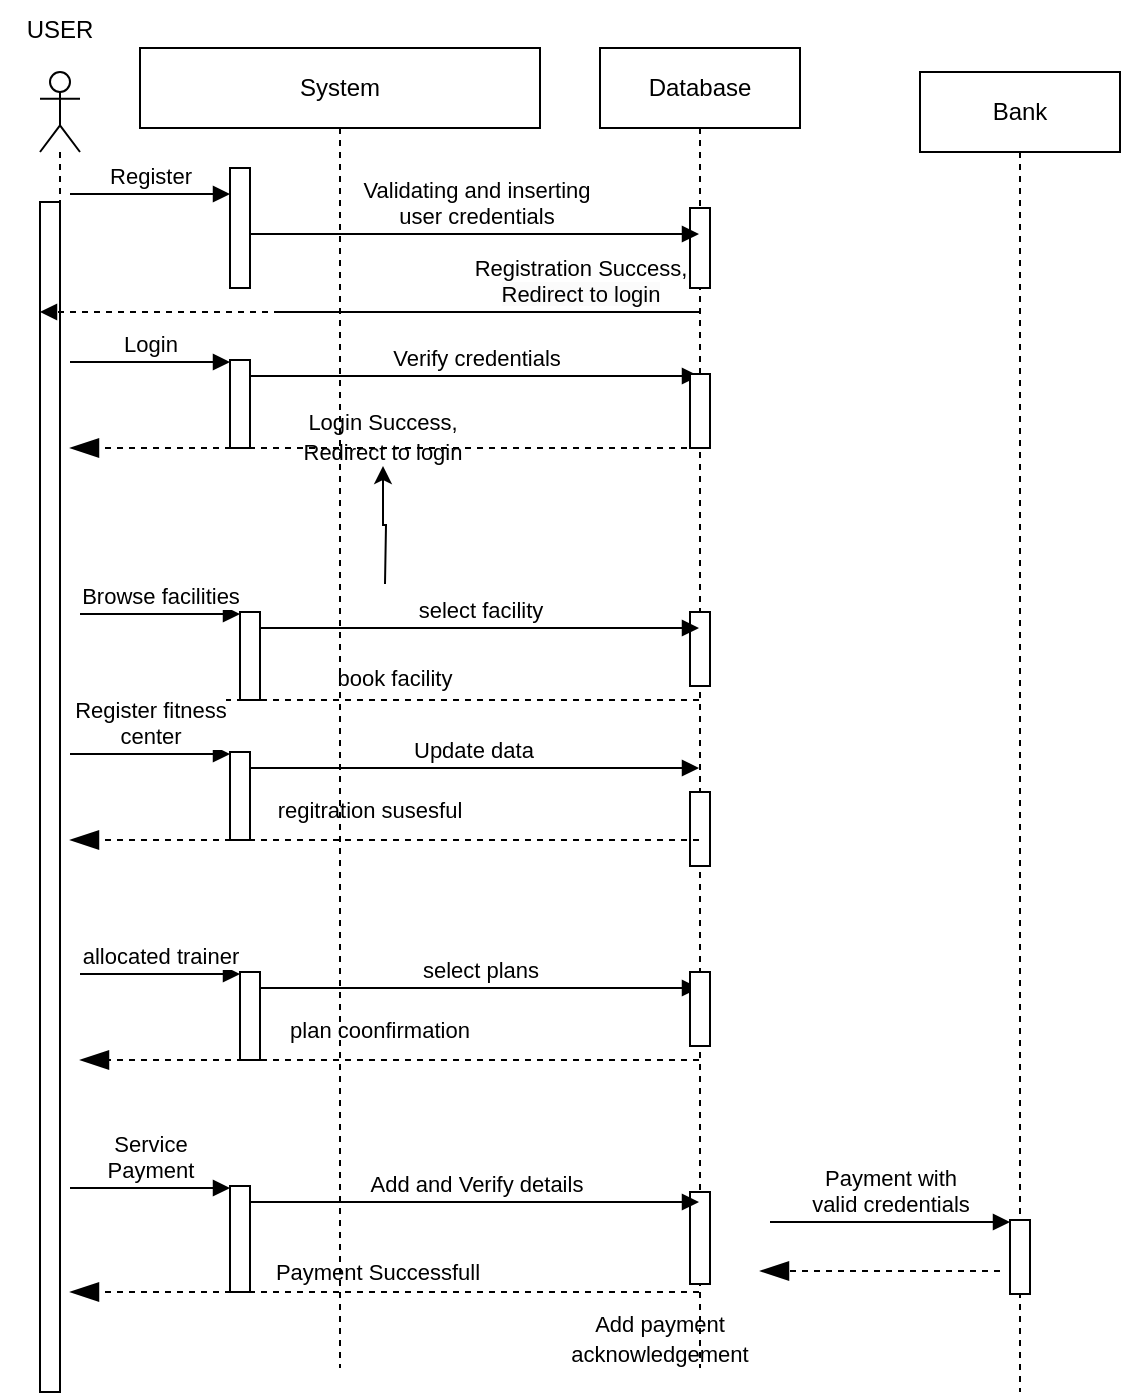 <mxfile version="21.6.5" type="device">
  <diagram name="Page-1" id="zMyaGib4h1bQaDOzh0KE">
    <mxGraphModel dx="1446" dy="710" grid="1" gridSize="10" guides="1" tooltips="1" connect="1" arrows="1" fold="1" page="1" pageScale="1" pageWidth="4681" pageHeight="3300" math="0" shadow="0">
      <root>
        <mxCell id="0" />
        <mxCell id="1" parent="0" />
        <mxCell id="c6Jfyy14F-gJlhO8VcOm-6" value="System" style="shape=umlLifeline;perimeter=lifelinePerimeter;whiteSpace=wrap;html=1;container=1;dropTarget=0;collapsible=0;recursiveResize=0;outlineConnect=0;portConstraint=eastwest;newEdgeStyle={&quot;edgeStyle&quot;:&quot;elbowEdgeStyle&quot;,&quot;elbow&quot;:&quot;vertical&quot;,&quot;curved&quot;:0,&quot;rounded&quot;:0};" parent="1" vertex="1">
          <mxGeometry x="200" y="88" width="200" height="660" as="geometry" />
        </mxCell>
        <mxCell id="c6Jfyy14F-gJlhO8VcOm-14" value="" style="html=1;points=[];perimeter=orthogonalPerimeter;outlineConnect=0;targetShapes=umlLifeline;portConstraint=eastwest;newEdgeStyle={&quot;edgeStyle&quot;:&quot;elbowEdgeStyle&quot;,&quot;elbow&quot;:&quot;vertical&quot;,&quot;curved&quot;:0,&quot;rounded&quot;:0};" parent="c6Jfyy14F-gJlhO8VcOm-6" vertex="1">
          <mxGeometry x="45" y="60" width="10" height="60" as="geometry" />
        </mxCell>
        <mxCell id="c6Jfyy14F-gJlhO8VcOm-31" value="" style="html=1;points=[];perimeter=orthogonalPerimeter;outlineConnect=0;targetShapes=umlLifeline;portConstraint=eastwest;newEdgeStyle={&quot;edgeStyle&quot;:&quot;elbowEdgeStyle&quot;,&quot;elbow&quot;:&quot;vertical&quot;,&quot;curved&quot;:0,&quot;rounded&quot;:0};" parent="c6Jfyy14F-gJlhO8VcOm-6" vertex="1">
          <mxGeometry x="45" y="156" width="10" height="44" as="geometry" />
        </mxCell>
        <mxCell id="c6Jfyy14F-gJlhO8VcOm-33" value="Login" style="html=1;verticalAlign=bottom;endArrow=block;edgeStyle=elbowEdgeStyle;elbow=vertical;curved=0;rounded=0;" parent="c6Jfyy14F-gJlhO8VcOm-6" edge="1">
          <mxGeometry width="80" relative="1" as="geometry">
            <mxPoint x="-35" y="157" as="sourcePoint" />
            <mxPoint x="45" y="157.2" as="targetPoint" />
          </mxGeometry>
        </mxCell>
        <mxCell id="c6Jfyy14F-gJlhO8VcOm-34" value="Verify&amp;nbsp;credentials" style="html=1;verticalAlign=bottom;endArrow=block;edgeStyle=elbowEdgeStyle;elbow=vertical;curved=0;rounded=0;" parent="c6Jfyy14F-gJlhO8VcOm-6" target="c6Jfyy14F-gJlhO8VcOm-7" edge="1">
          <mxGeometry width="80" relative="1" as="geometry">
            <mxPoint x="55" y="164" as="sourcePoint" />
            <mxPoint x="185" y="164" as="targetPoint" />
            <Array as="points">
              <mxPoint x="165" y="164" />
            </Array>
          </mxGeometry>
        </mxCell>
        <mxCell id="c6Jfyy14F-gJlhO8VcOm-35" value="" style="endArrow=blockThin;dashed=1;endFill=1;endSize=12;html=1;rounded=0;" parent="c6Jfyy14F-gJlhO8VcOm-6" source="c6Jfyy14F-gJlhO8VcOm-7" edge="1">
          <mxGeometry width="160" relative="1" as="geometry">
            <mxPoint x="185" y="200" as="sourcePoint" />
            <mxPoint x="-35" y="200" as="targetPoint" />
          </mxGeometry>
        </mxCell>
        <mxCell id="c6Jfyy14F-gJlhO8VcOm-58" value="" style="html=1;points=[];perimeter=orthogonalPerimeter;outlineConnect=0;targetShapes=umlLifeline;portConstraint=eastwest;newEdgeStyle={&quot;edgeStyle&quot;:&quot;elbowEdgeStyle&quot;,&quot;elbow&quot;:&quot;vertical&quot;,&quot;curved&quot;:0,&quot;rounded&quot;:0};" parent="c6Jfyy14F-gJlhO8VcOm-6" vertex="1">
          <mxGeometry x="50" y="462" width="10" height="44" as="geometry" />
        </mxCell>
        <mxCell id="c6Jfyy14F-gJlhO8VcOm-59" value="allocated trainer" style="html=1;verticalAlign=bottom;endArrow=block;edgeStyle=elbowEdgeStyle;elbow=vertical;curved=0;rounded=0;" parent="c6Jfyy14F-gJlhO8VcOm-6" edge="1">
          <mxGeometry width="80" relative="1" as="geometry">
            <mxPoint x="-30" y="463" as="sourcePoint" />
            <mxPoint x="50" y="463.2" as="targetPoint" />
          </mxGeometry>
        </mxCell>
        <mxCell id="c6Jfyy14F-gJlhO8VcOm-60" value="select plans" style="html=1;verticalAlign=bottom;endArrow=block;edgeStyle=elbowEdgeStyle;elbow=vertical;curved=0;rounded=0;" parent="c6Jfyy14F-gJlhO8VcOm-6" target="c6Jfyy14F-gJlhO8VcOm-7" edge="1">
          <mxGeometry width="80" relative="1" as="geometry">
            <mxPoint x="60" y="470" as="sourcePoint" />
            <mxPoint x="190" y="470" as="targetPoint" />
            <Array as="points">
              <mxPoint x="170" y="470" />
            </Array>
          </mxGeometry>
        </mxCell>
        <mxCell id="c6Jfyy14F-gJlhO8VcOm-61" value="" style="endArrow=blockThin;dashed=1;endFill=1;endSize=12;html=1;rounded=0;" parent="c6Jfyy14F-gJlhO8VcOm-6" source="c6Jfyy14F-gJlhO8VcOm-7" edge="1">
          <mxGeometry width="160" relative="1" as="geometry">
            <mxPoint x="190" y="506" as="sourcePoint" />
            <mxPoint x="-30" y="506" as="targetPoint" />
          </mxGeometry>
        </mxCell>
        <mxCell id="c6Jfyy14F-gJlhO8VcOm-62" value="&lt;span style=&quot;font-size: 11px;&quot;&gt;plan coonfirmation&lt;/span&gt;" style="text;strokeColor=none;align=center;fillColor=none;html=1;verticalAlign=middle;whiteSpace=wrap;rounded=0;" parent="c6Jfyy14F-gJlhO8VcOm-6" vertex="1">
          <mxGeometry x="65" y="476" width="110" height="30" as="geometry" />
        </mxCell>
        <mxCell id="c6Jfyy14F-gJlhO8VcOm-7" value="Database" style="shape=umlLifeline;perimeter=lifelinePerimeter;whiteSpace=wrap;html=1;container=1;dropTarget=0;collapsible=0;recursiveResize=0;outlineConnect=0;portConstraint=eastwest;newEdgeStyle={&quot;edgeStyle&quot;:&quot;elbowEdgeStyle&quot;,&quot;elbow&quot;:&quot;vertical&quot;,&quot;curved&quot;:0,&quot;rounded&quot;:0};" parent="1" vertex="1">
          <mxGeometry x="430" y="88" width="100" height="660" as="geometry" />
        </mxCell>
        <mxCell id="c6Jfyy14F-gJlhO8VcOm-15" value="" style="html=1;points=[];perimeter=orthogonalPerimeter;outlineConnect=0;targetShapes=umlLifeline;portConstraint=eastwest;newEdgeStyle={&quot;edgeStyle&quot;:&quot;elbowEdgeStyle&quot;,&quot;elbow&quot;:&quot;vertical&quot;,&quot;curved&quot;:0,&quot;rounded&quot;:0};" parent="c6Jfyy14F-gJlhO8VcOm-7" vertex="1">
          <mxGeometry x="45" y="80" width="10" height="40" as="geometry" />
        </mxCell>
        <mxCell id="c6Jfyy14F-gJlhO8VcOm-32" value="" style="html=1;points=[];perimeter=orthogonalPerimeter;outlineConnect=0;targetShapes=umlLifeline;portConstraint=eastwest;newEdgeStyle={&quot;edgeStyle&quot;:&quot;elbowEdgeStyle&quot;,&quot;elbow&quot;:&quot;vertical&quot;,&quot;curved&quot;:0,&quot;rounded&quot;:0};" parent="c6Jfyy14F-gJlhO8VcOm-7" vertex="1">
          <mxGeometry x="45" y="163" width="10" height="37" as="geometry" />
        </mxCell>
        <mxCell id="c6Jfyy14F-gJlhO8VcOm-39" value="" style="html=1;points=[];perimeter=orthogonalPerimeter;outlineConnect=0;targetShapes=umlLifeline;portConstraint=eastwest;newEdgeStyle={&quot;edgeStyle&quot;:&quot;elbowEdgeStyle&quot;,&quot;elbow&quot;:&quot;vertical&quot;,&quot;curved&quot;:0,&quot;rounded&quot;:0};" parent="c6Jfyy14F-gJlhO8VcOm-7" vertex="1">
          <mxGeometry x="45" y="282" width="10" height="37" as="geometry" />
        </mxCell>
        <mxCell id="jyaCsx6w0gXDUQzpRsYH-12" value="" style="html=1;points=[];perimeter=orthogonalPerimeter;outlineConnect=0;targetShapes=umlLifeline;portConstraint=eastwest;newEdgeStyle={&quot;edgeStyle&quot;:&quot;elbowEdgeStyle&quot;,&quot;elbow&quot;:&quot;vertical&quot;,&quot;curved&quot;:0,&quot;rounded&quot;:0};" parent="c6Jfyy14F-gJlhO8VcOm-7" vertex="1">
          <mxGeometry x="45" y="372" width="10" height="37" as="geometry" />
        </mxCell>
        <mxCell id="c6Jfyy14F-gJlhO8VcOm-57" value="" style="html=1;points=[];perimeter=orthogonalPerimeter;outlineConnect=0;targetShapes=umlLifeline;portConstraint=eastwest;newEdgeStyle={&quot;edgeStyle&quot;:&quot;elbowEdgeStyle&quot;,&quot;elbow&quot;:&quot;vertical&quot;,&quot;curved&quot;:0,&quot;rounded&quot;:0};" parent="c6Jfyy14F-gJlhO8VcOm-7" vertex="1">
          <mxGeometry x="45" y="462" width="10" height="37" as="geometry" />
        </mxCell>
        <mxCell id="c6Jfyy14F-gJlhO8VcOm-64" value="" style="html=1;points=[];perimeter=orthogonalPerimeter;outlineConnect=0;targetShapes=umlLifeline;portConstraint=eastwest;newEdgeStyle={&quot;edgeStyle&quot;:&quot;elbowEdgeStyle&quot;,&quot;elbow&quot;:&quot;vertical&quot;,&quot;curved&quot;:0,&quot;rounded&quot;:0};" parent="c6Jfyy14F-gJlhO8VcOm-7" vertex="1">
          <mxGeometry x="45" y="572" width="10" height="46" as="geometry" />
        </mxCell>
        <mxCell id="c6Jfyy14F-gJlhO8VcOm-8" value="Bank" style="shape=umlLifeline;perimeter=lifelinePerimeter;whiteSpace=wrap;html=1;container=1;dropTarget=0;collapsible=0;recursiveResize=0;outlineConnect=0;portConstraint=eastwest;newEdgeStyle={&quot;edgeStyle&quot;:&quot;elbowEdgeStyle&quot;,&quot;elbow&quot;:&quot;vertical&quot;,&quot;curved&quot;:0,&quot;rounded&quot;:0};" parent="1" vertex="1">
          <mxGeometry x="590" y="100" width="100" height="660" as="geometry" />
        </mxCell>
        <mxCell id="c6Jfyy14F-gJlhO8VcOm-70" value="" style="html=1;points=[];perimeter=orthogonalPerimeter;outlineConnect=0;targetShapes=umlLifeline;portConstraint=eastwest;newEdgeStyle={&quot;edgeStyle&quot;:&quot;elbowEdgeStyle&quot;,&quot;elbow&quot;:&quot;vertical&quot;,&quot;curved&quot;:0,&quot;rounded&quot;:0};" parent="c6Jfyy14F-gJlhO8VcOm-8" vertex="1">
          <mxGeometry x="45" y="574" width="10" height="37" as="geometry" />
        </mxCell>
        <mxCell id="c6Jfyy14F-gJlhO8VcOm-71" value="Payment with &lt;br&gt;valid credentials" style="html=1;verticalAlign=bottom;endArrow=block;edgeStyle=elbowEdgeStyle;elbow=vertical;curved=0;rounded=0;" parent="c6Jfyy14F-gJlhO8VcOm-8" target="c6Jfyy14F-gJlhO8VcOm-70" edge="1">
          <mxGeometry width="80" relative="1" as="geometry">
            <mxPoint x="-75" y="575" as="sourcePoint" />
            <mxPoint x="55" y="575" as="targetPoint" />
            <Array as="points">
              <mxPoint x="35" y="575" />
            </Array>
          </mxGeometry>
        </mxCell>
        <mxCell id="c6Jfyy14F-gJlhO8VcOm-10" value="" style="shape=umlLifeline;perimeter=lifelinePerimeter;whiteSpace=wrap;html=1;container=1;dropTarget=0;collapsible=0;recursiveResize=0;outlineConnect=0;portConstraint=eastwest;newEdgeStyle={&quot;edgeStyle&quot;:&quot;elbowEdgeStyle&quot;,&quot;elbow&quot;:&quot;vertical&quot;,&quot;curved&quot;:0,&quot;rounded&quot;:0};participant=umlActor;size=40;" parent="1" vertex="1">
          <mxGeometry x="150" y="100" width="20" height="660" as="geometry" />
        </mxCell>
        <mxCell id="c6Jfyy14F-gJlhO8VcOm-11" value="" style="html=1;points=[];perimeter=orthogonalPerimeter;outlineConnect=0;targetShapes=umlLifeline;portConstraint=eastwest;newEdgeStyle={&quot;edgeStyle&quot;:&quot;elbowEdgeStyle&quot;,&quot;elbow&quot;:&quot;vertical&quot;,&quot;curved&quot;:0,&quot;rounded&quot;:0};" parent="c6Jfyy14F-gJlhO8VcOm-10" vertex="1">
          <mxGeometry y="65" width="10" height="595" as="geometry" />
        </mxCell>
        <mxCell id="c6Jfyy14F-gJlhO8VcOm-12" value="USER" style="text;strokeColor=none;align=center;fillColor=none;html=1;verticalAlign=middle;whiteSpace=wrap;rounded=0;" parent="1" vertex="1">
          <mxGeometry x="130" y="64" width="60" height="30" as="geometry" />
        </mxCell>
        <mxCell id="c6Jfyy14F-gJlhO8VcOm-13" value="Register" style="html=1;verticalAlign=bottom;endArrow=block;edgeStyle=elbowEdgeStyle;elbow=vertical;curved=0;rounded=0;" parent="1" edge="1">
          <mxGeometry width="80" relative="1" as="geometry">
            <mxPoint x="165" y="161" as="sourcePoint" />
            <mxPoint x="245" y="161.2" as="targetPoint" />
          </mxGeometry>
        </mxCell>
        <mxCell id="c6Jfyy14F-gJlhO8VcOm-16" value="Validating and inserting&lt;br&gt;user credentials" style="html=1;verticalAlign=bottom;endArrow=block;edgeStyle=elbowEdgeStyle;elbow=vertical;curved=0;rounded=0;" parent="1" target="c6Jfyy14F-gJlhO8VcOm-7" edge="1">
          <mxGeometry width="80" relative="1" as="geometry">
            <mxPoint x="255" y="181" as="sourcePoint" />
            <mxPoint x="385" y="181" as="targetPoint" />
            <Array as="points">
              <mxPoint x="365" y="181" />
            </Array>
          </mxGeometry>
        </mxCell>
        <mxCell id="c6Jfyy14F-gJlhO8VcOm-37" value="&lt;font style=&quot;font-size: 11px;&quot;&gt;Registration Success,&lt;br style=&quot;border-color: var(--border-color); background-color: rgb(251, 251, 251);&quot;&gt;&lt;span style=&quot;background-color: rgb(251, 251, 251);&quot;&gt;Redirect to login&lt;/span&gt;&lt;/font&gt;" style="html=1;verticalAlign=bottom;endArrow=block;edgeStyle=elbowEdgeStyle;elbow=vertical;curved=0;rounded=0;dashed=1;" parent="1" edge="1">
          <mxGeometry width="80" relative="1" as="geometry">
            <mxPoint x="270" y="220" as="sourcePoint" />
            <mxPoint x="150" y="220" as="targetPoint" />
            <Array as="points">
              <mxPoint x="480" y="220" />
            </Array>
          </mxGeometry>
        </mxCell>
        <mxCell id="c6Jfyy14F-gJlhO8VcOm-36" value="&lt;font style=&quot;font-size: 11px;&quot;&gt;Login Success,&lt;br&gt;Redirect to login&lt;/font&gt;" style="text;strokeColor=none;align=center;fillColor=none;html=1;verticalAlign=middle;whiteSpace=wrap;rounded=0;" parent="1" vertex="1">
          <mxGeometry x="274" y="267" width="95" height="30" as="geometry" />
        </mxCell>
        <mxCell id="jyaCsx6w0gXDUQzpRsYH-6" value="" style="edgeStyle=orthogonalEdgeStyle;rounded=0;orthogonalLoop=1;jettySize=auto;html=1;" parent="1" target="c6Jfyy14F-gJlhO8VcOm-36" edge="1">
          <mxGeometry relative="1" as="geometry">
            <mxPoint x="322.5" y="356" as="sourcePoint" />
          </mxGeometry>
        </mxCell>
        <mxCell id="c6Jfyy14F-gJlhO8VcOm-65" value="" style="html=1;points=[];perimeter=orthogonalPerimeter;outlineConnect=0;targetShapes=umlLifeline;portConstraint=eastwest;newEdgeStyle={&quot;edgeStyle&quot;:&quot;elbowEdgeStyle&quot;,&quot;elbow&quot;:&quot;vertical&quot;,&quot;curved&quot;:0,&quot;rounded&quot;:0};" parent="1" vertex="1">
          <mxGeometry x="245" y="657" width="10" height="53" as="geometry" />
        </mxCell>
        <mxCell id="c6Jfyy14F-gJlhO8VcOm-66" value="Service &lt;br&gt;Payment" style="html=1;verticalAlign=bottom;endArrow=block;edgeStyle=elbowEdgeStyle;elbow=vertical;curved=0;rounded=0;" parent="1" edge="1">
          <mxGeometry width="80" relative="1" as="geometry">
            <mxPoint x="165" y="658" as="sourcePoint" />
            <mxPoint x="245" y="658.2" as="targetPoint" />
          </mxGeometry>
        </mxCell>
        <mxCell id="c6Jfyy14F-gJlhO8VcOm-67" value="Add and Verify details" style="html=1;verticalAlign=bottom;endArrow=block;edgeStyle=elbowEdgeStyle;elbow=vertical;curved=0;rounded=0;" parent="1" target="c6Jfyy14F-gJlhO8VcOm-7" edge="1">
          <mxGeometry width="80" relative="1" as="geometry">
            <mxPoint x="255" y="665" as="sourcePoint" />
            <mxPoint x="385" y="665" as="targetPoint" />
            <Array as="points">
              <mxPoint x="365" y="665" />
            </Array>
          </mxGeometry>
        </mxCell>
        <mxCell id="c6Jfyy14F-gJlhO8VcOm-68" value="" style="endArrow=blockThin;dashed=1;endFill=1;endSize=12;html=1;rounded=0;" parent="1" source="c6Jfyy14F-gJlhO8VcOm-7" edge="1">
          <mxGeometry width="160" relative="1" as="geometry">
            <mxPoint x="385" y="710" as="sourcePoint" />
            <mxPoint x="165" y="710" as="targetPoint" />
          </mxGeometry>
        </mxCell>
        <mxCell id="c6Jfyy14F-gJlhO8VcOm-69" value="&lt;span style=&quot;font-size: 11px;&quot;&gt;Payment Successfull&lt;/span&gt;" style="text;strokeColor=none;align=center;fillColor=none;html=1;verticalAlign=middle;whiteSpace=wrap;rounded=0;" parent="1" vertex="1">
          <mxGeometry x="264" y="685" width="110" height="30" as="geometry" />
        </mxCell>
        <mxCell id="c6Jfyy14F-gJlhO8VcOm-73" value="" style="endArrow=blockThin;dashed=1;endFill=1;endSize=12;html=1;rounded=0;" parent="1" edge="1">
          <mxGeometry width="160" relative="1" as="geometry">
            <mxPoint x="630" y="699.5" as="sourcePoint" />
            <mxPoint x="510" y="699.5" as="targetPoint" />
          </mxGeometry>
        </mxCell>
        <mxCell id="c6Jfyy14F-gJlhO8VcOm-72" value="&lt;span style=&quot;font-size: 11px;&quot;&gt;Add payment acknowledgement&lt;/span&gt;" style="text;strokeColor=none;align=center;fillColor=none;html=1;verticalAlign=middle;whiteSpace=wrap;rounded=0;" parent="1" vertex="1">
          <mxGeometry x="405" y="718" width="110" height="30" as="geometry" />
        </mxCell>
        <mxCell id="jyaCsx6w0gXDUQzpRsYH-7" value="" style="html=1;points=[];perimeter=orthogonalPerimeter;outlineConnect=0;targetShapes=umlLifeline;portConstraint=eastwest;newEdgeStyle={&quot;edgeStyle&quot;:&quot;elbowEdgeStyle&quot;,&quot;elbow&quot;:&quot;vertical&quot;,&quot;curved&quot;:0,&quot;rounded&quot;:0};" parent="1" vertex="1">
          <mxGeometry x="250" y="370" width="10" height="44" as="geometry" />
        </mxCell>
        <mxCell id="jyaCsx6w0gXDUQzpRsYH-8" value="Browse facilities" style="html=1;verticalAlign=bottom;endArrow=block;edgeStyle=elbowEdgeStyle;elbow=vertical;curved=0;rounded=0;" parent="1" edge="1">
          <mxGeometry width="80" relative="1" as="geometry">
            <mxPoint x="170" y="371" as="sourcePoint" />
            <mxPoint x="250" y="371.2" as="targetPoint" />
          </mxGeometry>
        </mxCell>
        <mxCell id="jyaCsx6w0gXDUQzpRsYH-9" value="select facility" style="html=1;verticalAlign=bottom;endArrow=block;edgeStyle=elbowEdgeStyle;elbow=vertical;curved=0;rounded=0;" parent="1" target="c6Jfyy14F-gJlhO8VcOm-7" edge="1">
          <mxGeometry width="80" relative="1" as="geometry">
            <mxPoint x="260" y="378" as="sourcePoint" />
            <mxPoint x="390" y="378" as="targetPoint" />
            <Array as="points">
              <mxPoint x="370" y="378" />
            </Array>
          </mxGeometry>
        </mxCell>
        <mxCell id="jyaCsx6w0gXDUQzpRsYH-10" value="" style="endArrow=blockThin;dashed=1;endFill=1;endSize=12;html=1;rounded=0;" parent="1" source="c6Jfyy14F-gJlhO8VcOm-7" edge="1">
          <mxGeometry width="160" relative="1" as="geometry">
            <mxPoint x="390" y="414" as="sourcePoint" />
            <mxPoint x="170" y="414" as="targetPoint" />
          </mxGeometry>
        </mxCell>
        <mxCell id="jyaCsx6w0gXDUQzpRsYH-11" value="&lt;span style=&quot;font-size: 11px;&quot;&gt;book facility&lt;/span&gt;" style="text;strokeColor=none;align=center;fillColor=none;html=1;verticalAlign=middle;whiteSpace=wrap;rounded=0;" parent="1" vertex="1">
          <mxGeometry x="280" y="388" width="95" height="30" as="geometry" />
        </mxCell>
        <mxCell id="jyaCsx6w0gXDUQzpRsYH-13" value="" style="html=1;points=[];perimeter=orthogonalPerimeter;outlineConnect=0;targetShapes=umlLifeline;portConstraint=eastwest;newEdgeStyle={&quot;edgeStyle&quot;:&quot;elbowEdgeStyle&quot;,&quot;elbow&quot;:&quot;vertical&quot;,&quot;curved&quot;:0,&quot;rounded&quot;:0};" parent="1" vertex="1">
          <mxGeometry x="245" y="440" width="10" height="44" as="geometry" />
        </mxCell>
        <mxCell id="jyaCsx6w0gXDUQzpRsYH-14" value="&lt;br&gt;Register fitness &lt;br&gt;center" style="html=1;verticalAlign=bottom;endArrow=block;edgeStyle=elbowEdgeStyle;elbow=vertical;curved=0;rounded=0;" parent="1" edge="1">
          <mxGeometry width="80" relative="1" as="geometry">
            <mxPoint x="165" y="441" as="sourcePoint" />
            <mxPoint x="245" y="441.2" as="targetPoint" />
          </mxGeometry>
        </mxCell>
        <mxCell id="jyaCsx6w0gXDUQzpRsYH-15" value="Update data&amp;nbsp;" style="html=1;verticalAlign=bottom;endArrow=block;edgeStyle=elbowEdgeStyle;elbow=vertical;curved=0;rounded=0;" parent="1" target="c6Jfyy14F-gJlhO8VcOm-7" edge="1">
          <mxGeometry width="80" relative="1" as="geometry">
            <mxPoint x="255" y="448" as="sourcePoint" />
            <mxPoint x="385" y="448" as="targetPoint" />
            <Array as="points">
              <mxPoint x="365" y="448" />
            </Array>
          </mxGeometry>
        </mxCell>
        <mxCell id="jyaCsx6w0gXDUQzpRsYH-16" value="" style="endArrow=blockThin;dashed=1;endFill=1;endSize=12;html=1;rounded=0;" parent="1" source="c6Jfyy14F-gJlhO8VcOm-7" edge="1">
          <mxGeometry width="160" relative="1" as="geometry">
            <mxPoint x="385" y="484" as="sourcePoint" />
            <mxPoint x="165" y="484" as="targetPoint" />
          </mxGeometry>
        </mxCell>
        <mxCell id="jyaCsx6w0gXDUQzpRsYH-17" value="&lt;span style=&quot;font-size: 11px;&quot;&gt;regitration susesful&lt;/span&gt;" style="text;strokeColor=none;align=center;fillColor=none;html=1;verticalAlign=middle;whiteSpace=wrap;rounded=0;" parent="1" vertex="1">
          <mxGeometry x="260" y="454" width="110" height="30" as="geometry" />
        </mxCell>
      </root>
    </mxGraphModel>
  </diagram>
</mxfile>
